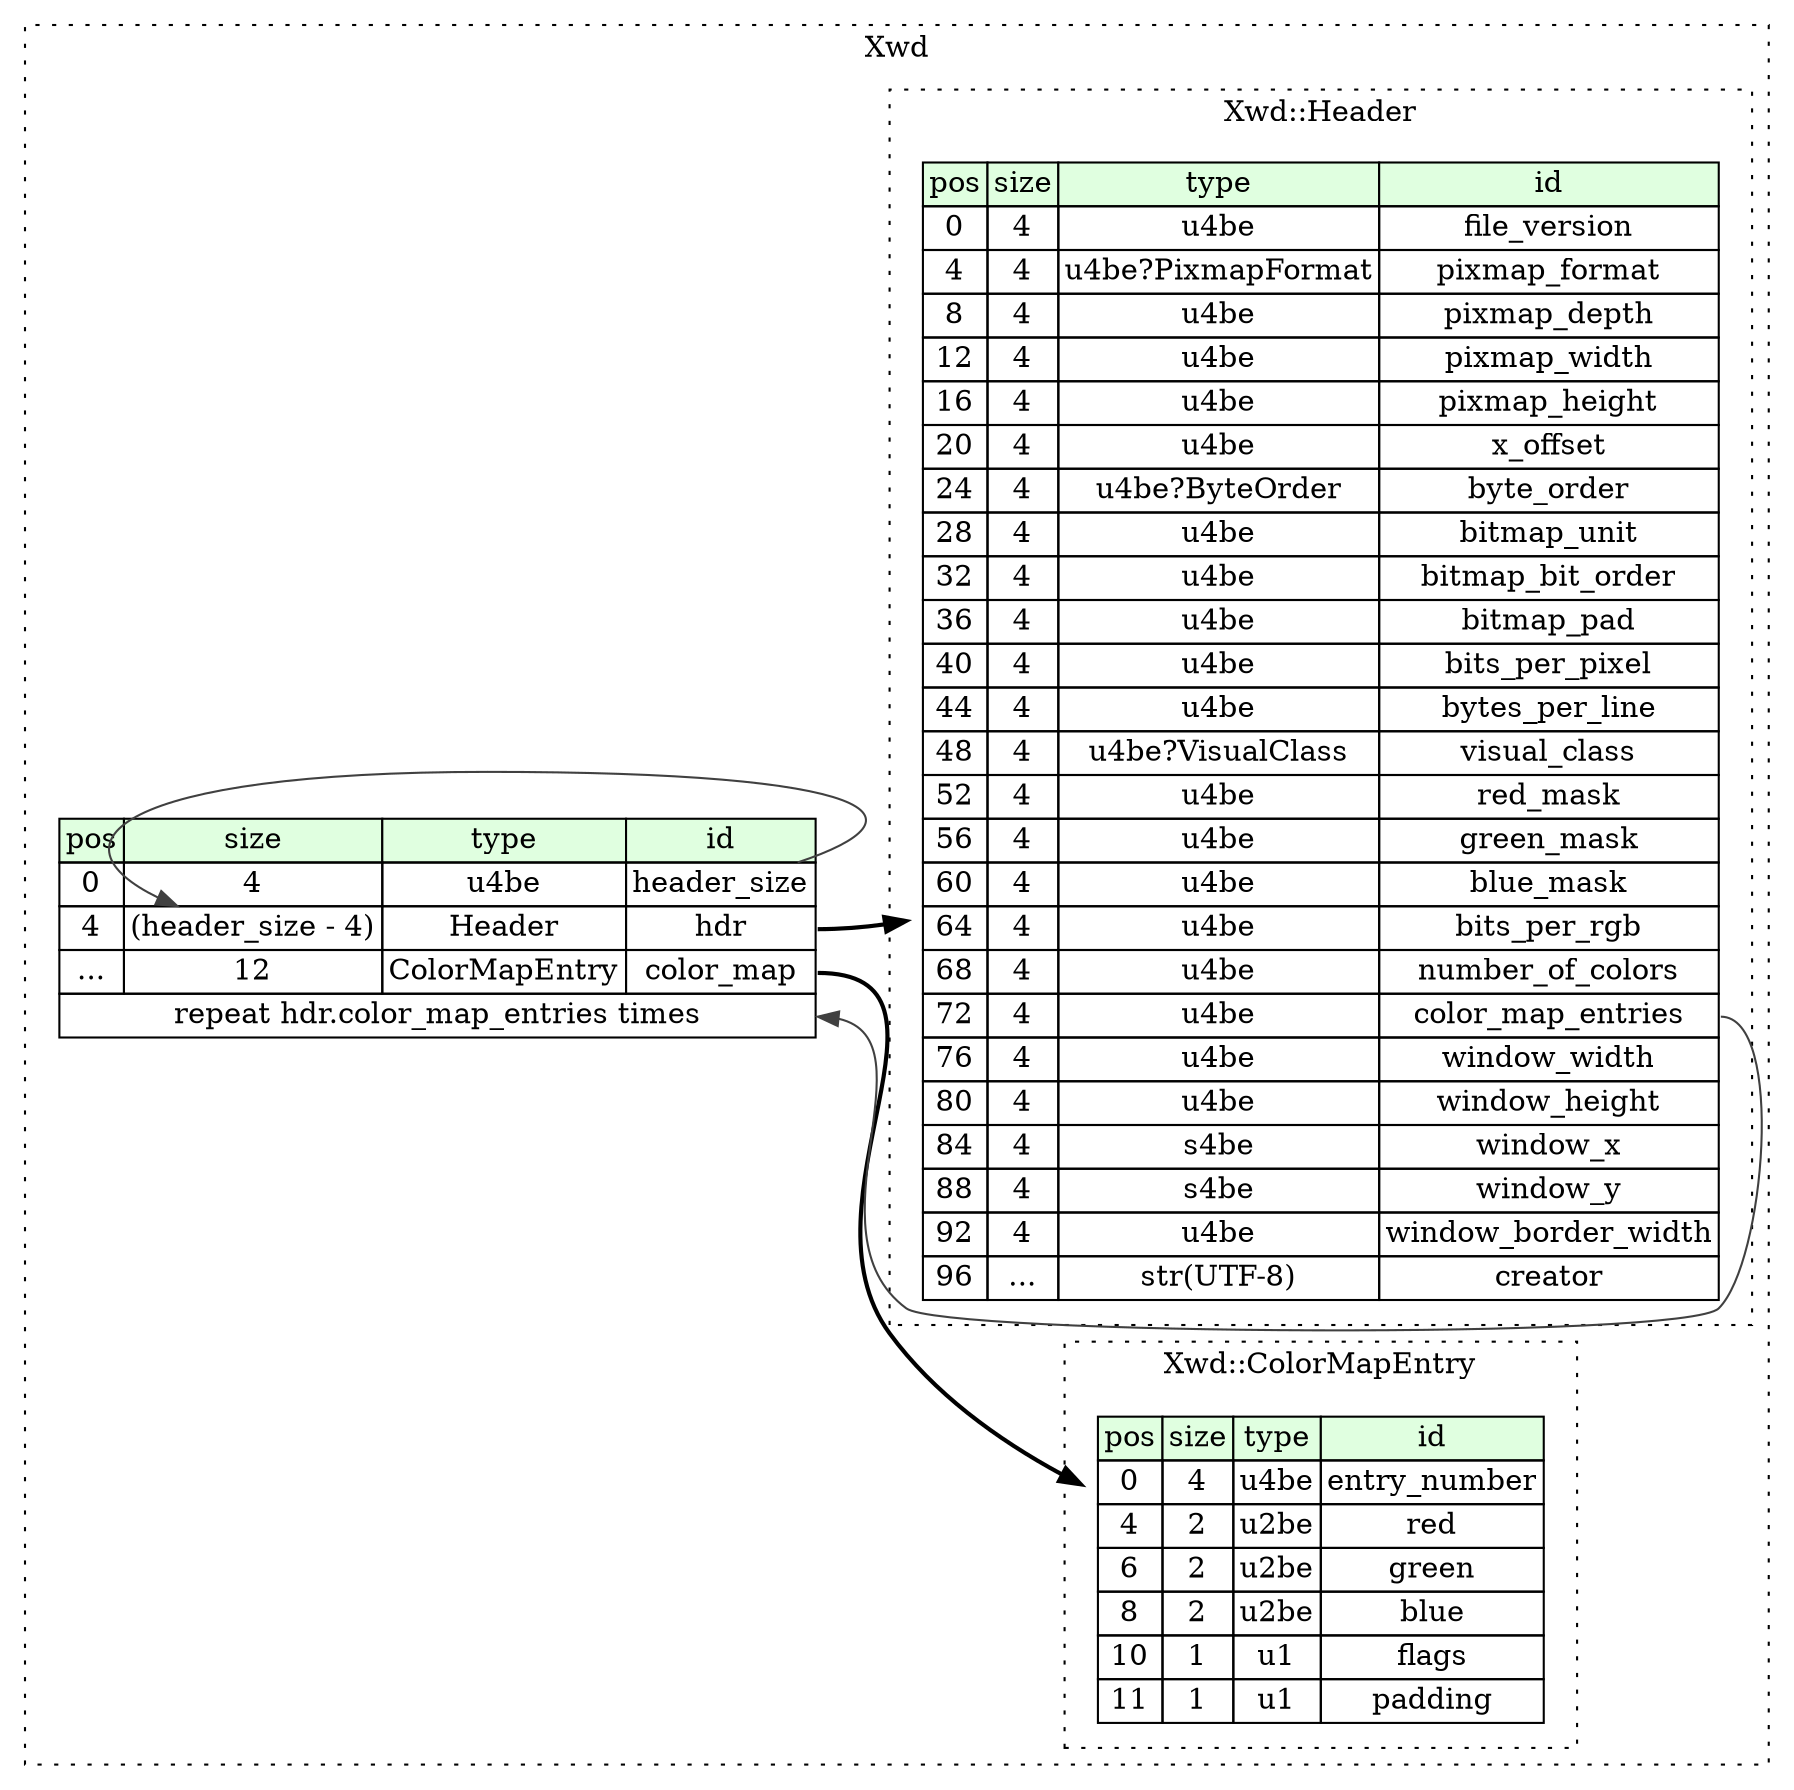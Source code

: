 digraph {
	rankdir=LR;
	node [shape=plaintext];
	subgraph cluster__xwd {
		label="Xwd";
		graph[style=dotted];

		xwd__seq [label=<<TABLE BORDER="0" CELLBORDER="1" CELLSPACING="0">
			<TR><TD BGCOLOR="#E0FFE0">pos</TD><TD BGCOLOR="#E0FFE0">size</TD><TD BGCOLOR="#E0FFE0">type</TD><TD BGCOLOR="#E0FFE0">id</TD></TR>
			<TR><TD PORT="header_size_pos">0</TD><TD PORT="header_size_size">4</TD><TD>u4be</TD><TD PORT="header_size_type">header_size</TD></TR>
			<TR><TD PORT="hdr_pos">4</TD><TD PORT="hdr_size">(header_size - 4)</TD><TD>Header</TD><TD PORT="hdr_type">hdr</TD></TR>
			<TR><TD PORT="color_map_pos">...</TD><TD PORT="color_map_size">12</TD><TD>ColorMapEntry</TD><TD PORT="color_map_type">color_map</TD></TR>
			<TR><TD COLSPAN="4" PORT="color_map__repeat">repeat hdr.color_map_entries times</TD></TR>
		</TABLE>>];
		subgraph cluster__header {
			label="Xwd::Header";
			graph[style=dotted];

			header__seq [label=<<TABLE BORDER="0" CELLBORDER="1" CELLSPACING="0">
				<TR><TD BGCOLOR="#E0FFE0">pos</TD><TD BGCOLOR="#E0FFE0">size</TD><TD BGCOLOR="#E0FFE0">type</TD><TD BGCOLOR="#E0FFE0">id</TD></TR>
				<TR><TD PORT="file_version_pos">0</TD><TD PORT="file_version_size">4</TD><TD>u4be</TD><TD PORT="file_version_type">file_version</TD></TR>
				<TR><TD PORT="pixmap_format_pos">4</TD><TD PORT="pixmap_format_size">4</TD><TD>u4be?PixmapFormat</TD><TD PORT="pixmap_format_type">pixmap_format</TD></TR>
				<TR><TD PORT="pixmap_depth_pos">8</TD><TD PORT="pixmap_depth_size">4</TD><TD>u4be</TD><TD PORT="pixmap_depth_type">pixmap_depth</TD></TR>
				<TR><TD PORT="pixmap_width_pos">12</TD><TD PORT="pixmap_width_size">4</TD><TD>u4be</TD><TD PORT="pixmap_width_type">pixmap_width</TD></TR>
				<TR><TD PORT="pixmap_height_pos">16</TD><TD PORT="pixmap_height_size">4</TD><TD>u4be</TD><TD PORT="pixmap_height_type">pixmap_height</TD></TR>
				<TR><TD PORT="x_offset_pos">20</TD><TD PORT="x_offset_size">4</TD><TD>u4be</TD><TD PORT="x_offset_type">x_offset</TD></TR>
				<TR><TD PORT="byte_order_pos">24</TD><TD PORT="byte_order_size">4</TD><TD>u4be?ByteOrder</TD><TD PORT="byte_order_type">byte_order</TD></TR>
				<TR><TD PORT="bitmap_unit_pos">28</TD><TD PORT="bitmap_unit_size">4</TD><TD>u4be</TD><TD PORT="bitmap_unit_type">bitmap_unit</TD></TR>
				<TR><TD PORT="bitmap_bit_order_pos">32</TD><TD PORT="bitmap_bit_order_size">4</TD><TD>u4be</TD><TD PORT="bitmap_bit_order_type">bitmap_bit_order</TD></TR>
				<TR><TD PORT="bitmap_pad_pos">36</TD><TD PORT="bitmap_pad_size">4</TD><TD>u4be</TD><TD PORT="bitmap_pad_type">bitmap_pad</TD></TR>
				<TR><TD PORT="bits_per_pixel_pos">40</TD><TD PORT="bits_per_pixel_size">4</TD><TD>u4be</TD><TD PORT="bits_per_pixel_type">bits_per_pixel</TD></TR>
				<TR><TD PORT="bytes_per_line_pos">44</TD><TD PORT="bytes_per_line_size">4</TD><TD>u4be</TD><TD PORT="bytes_per_line_type">bytes_per_line</TD></TR>
				<TR><TD PORT="visual_class_pos">48</TD><TD PORT="visual_class_size">4</TD><TD>u4be?VisualClass</TD><TD PORT="visual_class_type">visual_class</TD></TR>
				<TR><TD PORT="red_mask_pos">52</TD><TD PORT="red_mask_size">4</TD><TD>u4be</TD><TD PORT="red_mask_type">red_mask</TD></TR>
				<TR><TD PORT="green_mask_pos">56</TD><TD PORT="green_mask_size">4</TD><TD>u4be</TD><TD PORT="green_mask_type">green_mask</TD></TR>
				<TR><TD PORT="blue_mask_pos">60</TD><TD PORT="blue_mask_size">4</TD><TD>u4be</TD><TD PORT="blue_mask_type">blue_mask</TD></TR>
				<TR><TD PORT="bits_per_rgb_pos">64</TD><TD PORT="bits_per_rgb_size">4</TD><TD>u4be</TD><TD PORT="bits_per_rgb_type">bits_per_rgb</TD></TR>
				<TR><TD PORT="number_of_colors_pos">68</TD><TD PORT="number_of_colors_size">4</TD><TD>u4be</TD><TD PORT="number_of_colors_type">number_of_colors</TD></TR>
				<TR><TD PORT="color_map_entries_pos">72</TD><TD PORT="color_map_entries_size">4</TD><TD>u4be</TD><TD PORT="color_map_entries_type">color_map_entries</TD></TR>
				<TR><TD PORT="window_width_pos">76</TD><TD PORT="window_width_size">4</TD><TD>u4be</TD><TD PORT="window_width_type">window_width</TD></TR>
				<TR><TD PORT="window_height_pos">80</TD><TD PORT="window_height_size">4</TD><TD>u4be</TD><TD PORT="window_height_type">window_height</TD></TR>
				<TR><TD PORT="window_x_pos">84</TD><TD PORT="window_x_size">4</TD><TD>s4be</TD><TD PORT="window_x_type">window_x</TD></TR>
				<TR><TD PORT="window_y_pos">88</TD><TD PORT="window_y_size">4</TD><TD>s4be</TD><TD PORT="window_y_type">window_y</TD></TR>
				<TR><TD PORT="window_border_width_pos">92</TD><TD PORT="window_border_width_size">4</TD><TD>u4be</TD><TD PORT="window_border_width_type">window_border_width</TD></TR>
				<TR><TD PORT="creator_pos">96</TD><TD PORT="creator_size">...</TD><TD>str(UTF-8)</TD><TD PORT="creator_type">creator</TD></TR>
			</TABLE>>];
		}
		subgraph cluster__color_map_entry {
			label="Xwd::ColorMapEntry";
			graph[style=dotted];

			color_map_entry__seq [label=<<TABLE BORDER="0" CELLBORDER="1" CELLSPACING="0">
				<TR><TD BGCOLOR="#E0FFE0">pos</TD><TD BGCOLOR="#E0FFE0">size</TD><TD BGCOLOR="#E0FFE0">type</TD><TD BGCOLOR="#E0FFE0">id</TD></TR>
				<TR><TD PORT="entry_number_pos">0</TD><TD PORT="entry_number_size">4</TD><TD>u4be</TD><TD PORT="entry_number_type">entry_number</TD></TR>
				<TR><TD PORT="red_pos">4</TD><TD PORT="red_size">2</TD><TD>u2be</TD><TD PORT="red_type">red</TD></TR>
				<TR><TD PORT="green_pos">6</TD><TD PORT="green_size">2</TD><TD>u2be</TD><TD PORT="green_type">green</TD></TR>
				<TR><TD PORT="blue_pos">8</TD><TD PORT="blue_size">2</TD><TD>u2be</TD><TD PORT="blue_type">blue</TD></TR>
				<TR><TD PORT="flags_pos">10</TD><TD PORT="flags_size">1</TD><TD>u1</TD><TD PORT="flags_type">flags</TD></TR>
				<TR><TD PORT="padding_pos">11</TD><TD PORT="padding_size">1</TD><TD>u1</TD><TD PORT="padding_type">padding</TD></TR>
			</TABLE>>];
		}
	}
	xwd__seq:header_size_type -> xwd__seq:hdr_size [color="#404040"];
	xwd__seq:hdr_type -> header__seq [style=bold];
	xwd__seq:color_map_type -> color_map_entry__seq [style=bold];
	header__seq:color_map_entries_type -> xwd__seq:color_map__repeat [color="#404040"];
}
